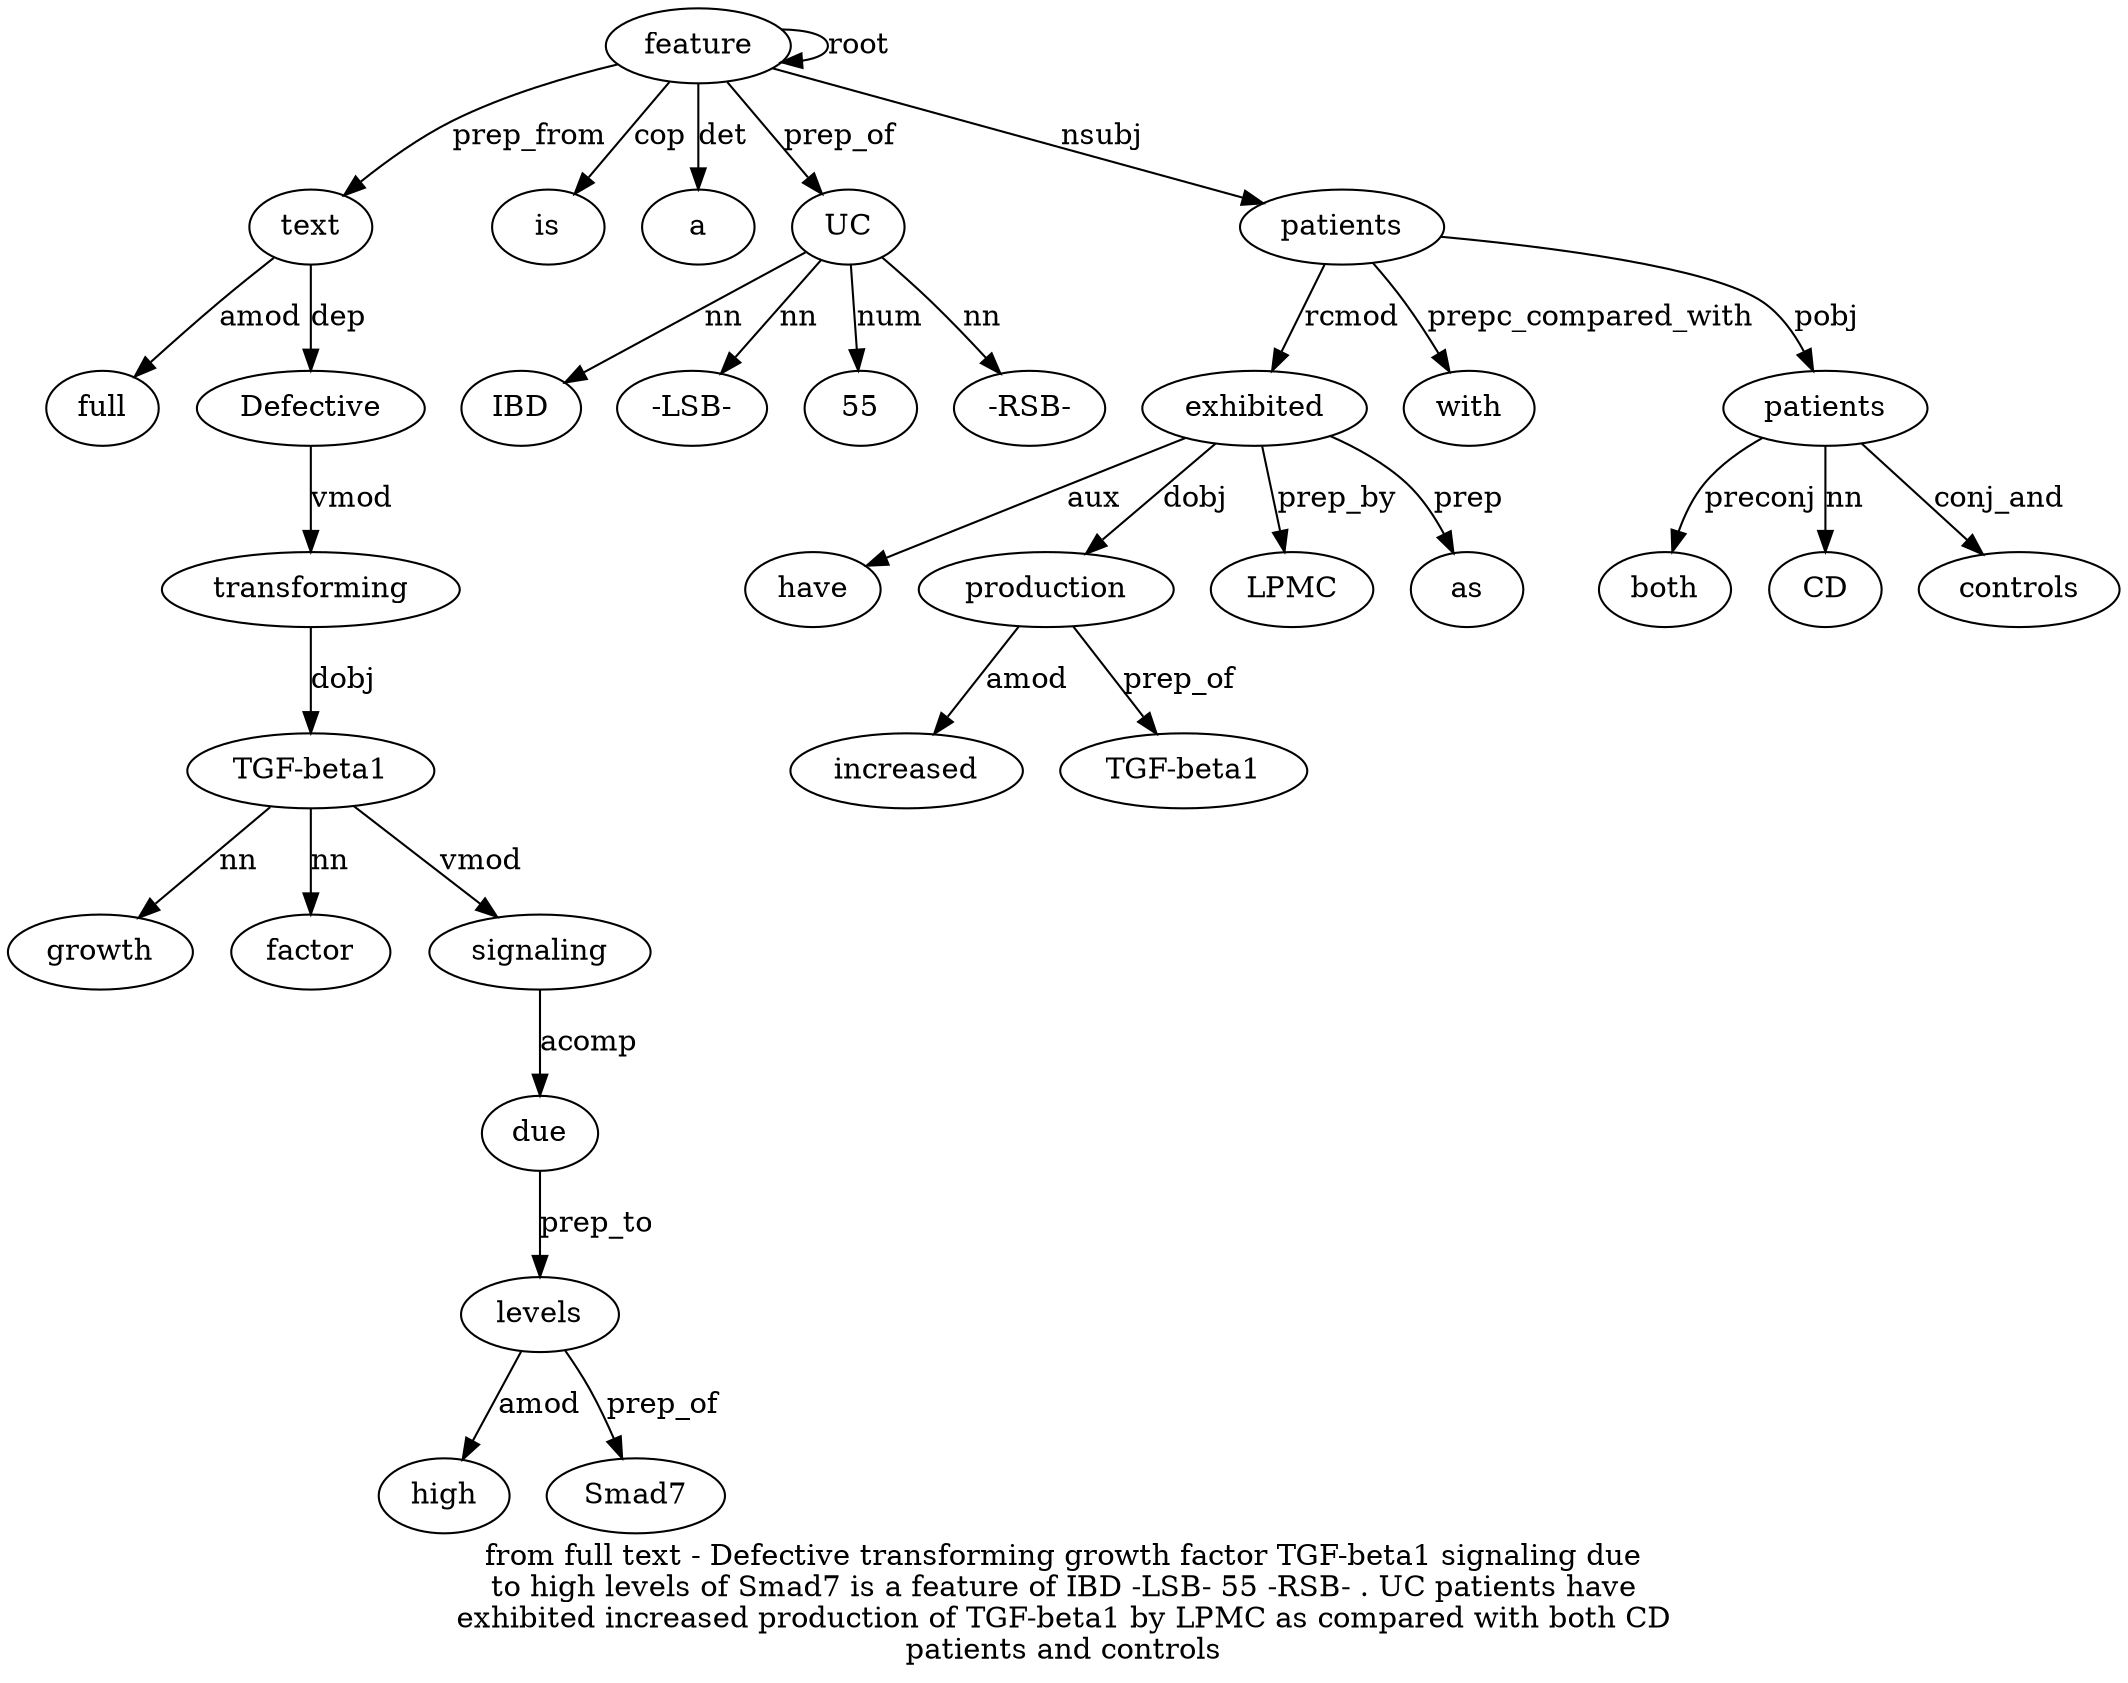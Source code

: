 digraph "from full text - Defective transforming growth factor TGF-beta1 signaling due to high levels of Smad7 is a feature of IBD -LSB- 55 -RSB- . UC patients have exhibited increased production of TGF-beta1 by LPMC as compared with both CD patients and controls" {
label="from full text - Defective transforming growth factor TGF-beta1 signaling due
to high levels of Smad7 is a feature of IBD -LSB- 55 -RSB- . UC patients have
exhibited increased production of TGF-beta1 by LPMC as compared with both CD
patients and controls";
text3 [style=filled, fillcolor=white, label=text];
full2 [style=filled, fillcolor=white, label=full];
text3 -> full2  [label=amod];
feature19 [style=filled, fillcolor=white, label=feature];
feature19 -> text3  [label=prep_from];
Defective5 [style=filled, fillcolor=white, label=Defective];
text3 -> Defective5  [label=dep];
transforming6 [style=filled, fillcolor=white, label=transforming];
Defective5 -> transforming6  [label=vmod];
"TGF-beta19" [style=filled, fillcolor=white, label="TGF-beta1"];
growth7 [style=filled, fillcolor=white, label=growth];
"TGF-beta19" -> growth7  [label=nn];
factor8 [style=filled, fillcolor=white, label=factor];
"TGF-beta19" -> factor8  [label=nn];
transforming6 -> "TGF-beta19"  [label=dobj];
signaling10 [style=filled, fillcolor=white, label=signaling];
"TGF-beta19" -> signaling10  [label=vmod];
due11 [style=filled, fillcolor=white, label=due];
signaling10 -> due11  [label=acomp];
levels14 [style=filled, fillcolor=white, label=levels];
high13 [style=filled, fillcolor=white, label=high];
levels14 -> high13  [label=amod];
due11 -> levels14  [label=prep_to];
Smad716 [style=filled, fillcolor=white, label=Smad7];
levels14 -> Smad716  [label=prep_of];
is17 [style=filled, fillcolor=white, label=is];
feature19 -> is17  [label=cop];
a18 [style=filled, fillcolor=white, label=a];
feature19 -> a18  [label=det];
feature19 -> feature19  [label=root];
UC26 [style=filled, fillcolor=white, label=UC];
IBD21 [style=filled, fillcolor=white, label=IBD];
UC26 -> IBD21  [label=nn];
"-LSB-22" [style=filled, fillcolor=white, label="-LSB-"];
UC26 -> "-LSB-22"  [label=nn];
5523 [style=filled, fillcolor=white, label=55];
UC26 -> 5523  [label=num];
"-RSB-24" [style=filled, fillcolor=white, label="-RSB-"];
UC26 -> "-RSB-24"  [label=nn];
feature19 -> UC26  [label=prep_of];
patients27 [style=filled, fillcolor=white, label=patients];
feature19 -> patients27  [label=nsubj];
exhibited29 [style=filled, fillcolor=white, label=exhibited];
have28 [style=filled, fillcolor=white, label=have];
exhibited29 -> have28  [label=aux];
patients27 -> exhibited29  [label=rcmod];
production31 [style=filled, fillcolor=white, label=production];
increased30 [style=filled, fillcolor=white, label=increased];
production31 -> increased30  [label=amod];
exhibited29 -> production31  [label=dobj];
"TGF-beta133" [style=filled, fillcolor=white, label="TGF-beta1"];
production31 -> "TGF-beta133"  [label=prep_of];
LPMC35 [style=filled, fillcolor=white, label=LPMC];
exhibited29 -> LPMC35  [label=prep_by];
as36 [style=filled, fillcolor=white, label=as];
exhibited29 -> as36  [label=prep];
with38 [style=filled, fillcolor=white, label=with];
patients27 -> with38  [label=prepc_compared_with];
patients41 [style=filled, fillcolor=white, label=patients];
both39 [style=filled, fillcolor=white, label=both];
patients41 -> both39  [label=preconj];
CD40 [style=filled, fillcolor=white, label=CD];
patients41 -> CD40  [label=nn];
patients27 -> patients41  [label=pobj];
controls43 [style=filled, fillcolor=white, label=controls];
patients41 -> controls43  [label=conj_and];
}
